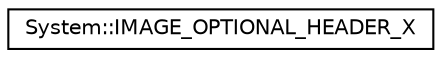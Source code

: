 digraph G
{
  edge [fontname="Helvetica",fontsize="10",labelfontname="Helvetica",labelfontsize="10"];
  node [fontname="Helvetica",fontsize="10",shape=record];
  rankdir="LR";
  Node1 [label="System::IMAGE_OPTIONAL_HEADER_X",height=0.2,width=0.4,color="black", fillcolor="white", style="filled",URL="$struct_system_1_1_i_m_a_g_e___o_p_t_i_o_n_a_l___h_e_a_d_e_r___x.html"];
}
